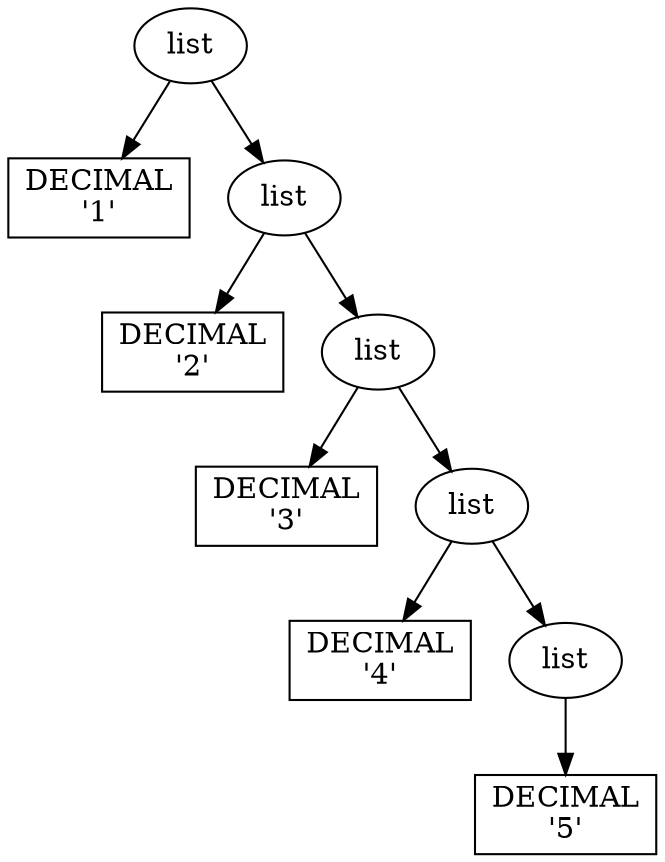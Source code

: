 digraph G{
"-1213611892" [label="list"];
"-1213611892" -> "-1213608980";
"-1213608980" [shape=box,label="DECIMAL\n'1'"];
"-1213611892" -> "-1213623476";
"-1213623476" [label="list"];
"-1213623476" -> "-1213623380";
"-1213623380" [shape=box,label="DECIMAL\n'2'"];
"-1213623476" -> "-1213442868";
"-1213442868" [label="list"];
"-1213442868" -> "-1213441652";
"-1213441652" [shape=box,label="DECIMAL\n'3'"];
"-1213442868" -> "-1213441332";
"-1213441332" [label="list"];
"-1213441332" -> "-1213441620";
"-1213441620" [shape=box,label="DECIMAL\n'4'"];
"-1213441332" -> "-1213443060";
"-1213443060" [label="list"];
"-1213443060" -> "-1213442100";
"-1213442100" [shape=box,label="DECIMAL\n'5'"];
}